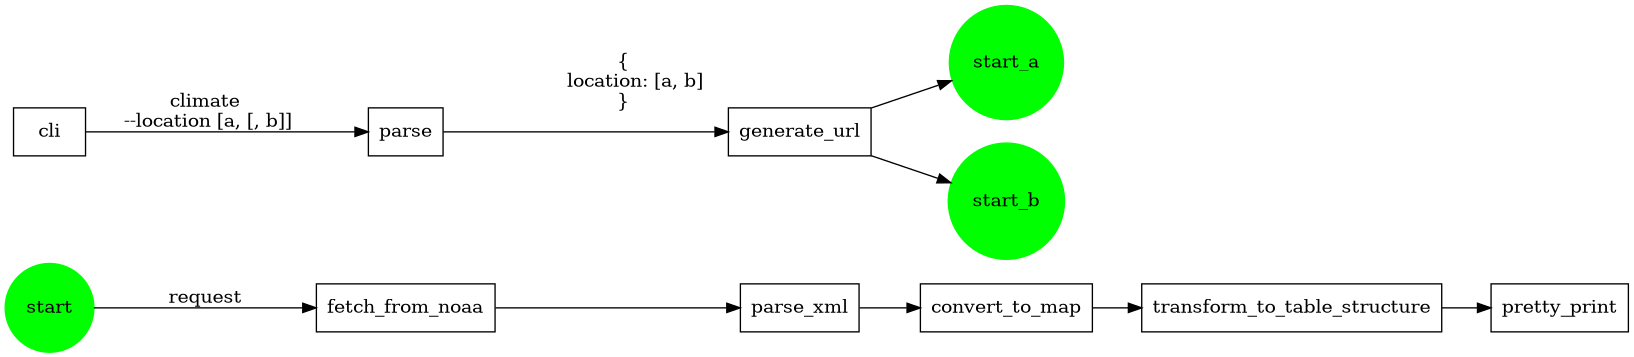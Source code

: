 @startuml

digraph climate {
    node[shape=box];
    start[shape=circle, style=filled,color="green", ];
    start -> fetch_from_noaa [label="request"];
    fetch_from_noaa -> parse_xml;
    parse_xml -> convert_to_map;
    convert_to_map -> transform_to_table_structure;
    transform_to_table_structure -> pretty_print;

    rankdir=LR;
    cli -> parse [weight=bold, label="climate\n --location [a, [, b]]"]
    parse -> generate_url[label="
    {
        location: [a, b]
    }
    "];

    
    node[shape=circle, style=filled, color="green"]
    generate_url -> start_a;
    generate_url -> start_b;
}

@enduml
